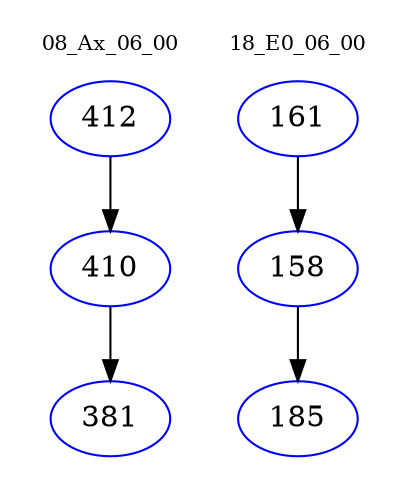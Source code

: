 digraph{
subgraph cluster_0 {
color = white
label = "08_Ax_06_00";
fontsize=10;
T0_412 [label="412", color="blue"]
T0_412 -> T0_410 [color="black"]
T0_410 [label="410", color="blue"]
T0_410 -> T0_381 [color="black"]
T0_381 [label="381", color="blue"]
}
subgraph cluster_1 {
color = white
label = "18_E0_06_00";
fontsize=10;
T1_161 [label="161", color="blue"]
T1_161 -> T1_158 [color="black"]
T1_158 [label="158", color="blue"]
T1_158 -> T1_185 [color="black"]
T1_185 [label="185", color="blue"]
}
}
